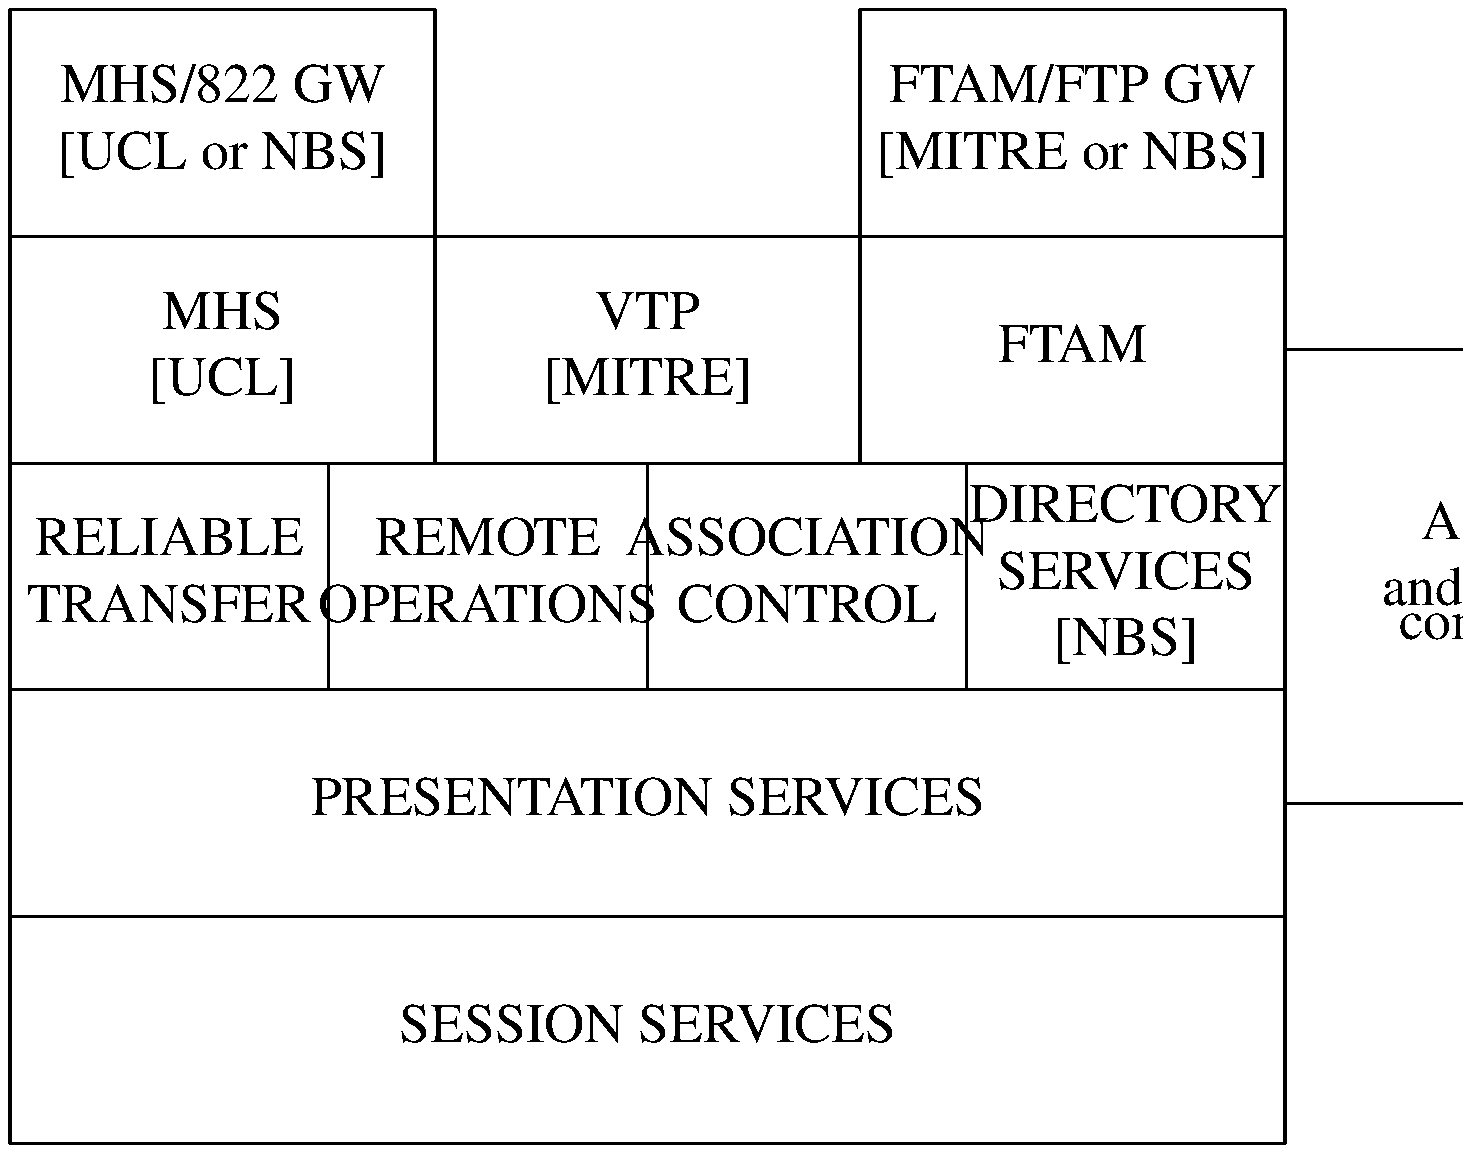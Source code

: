 .PS 8.5i
.ps 20
boxht = 4*boxht/5
## figure 1
B1:	box "SESSION SERVICES" width 3*boxwid
##
B2:	box "PRESENTATION SERVICES" width 3*boxwid with .sw at B1.nw
##
B3:	box "ASN.1" "" "and PEPY" "compiler" \
		with .se at (B1.ne.x+boxwid, B1.ne.y+boxht/2) height 2*boxht
##
B4:	box "DIRECTORY" "" "SERVICES" "" "[NBS]" with .se at B2.ne \
		width 3*boxwid/4
B6:	box "ASSOCIATION" "" "CONTROL" with .ne at B4.nw width 3*boxwid/4
B7:	box "REMOTE" "" "OPERATIONS" with .ne at B6.nw width 3*boxwid/4
B8:	box "RELIABLE" "" "TRANSFER"  with .ne at B7.nw width 3*boxwid/4
##
B9:	box "FTAM" with .se at B4.ne
B10:	box "VTP" "" "[MITRE]" with .e at B9.w
B11:	box "MHS" "" "[UCL]" with .e at B10.w
##
B12:	box "FTAM/FTP GW" "" "[MITRE or NBS]" with .s at B9.n
B13:	box "MHS/822 GW" "" "[UCL or NBS]" with .s at B11.n
##
.PE
